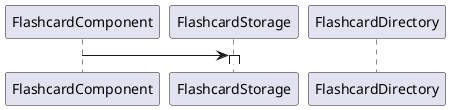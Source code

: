 @startuml

autoactivate on
participant FlashcardComponent as fc
participant FlashcardStorage as fs
participant FlashcardDirectory as fd

fc -> fs :


@enduml